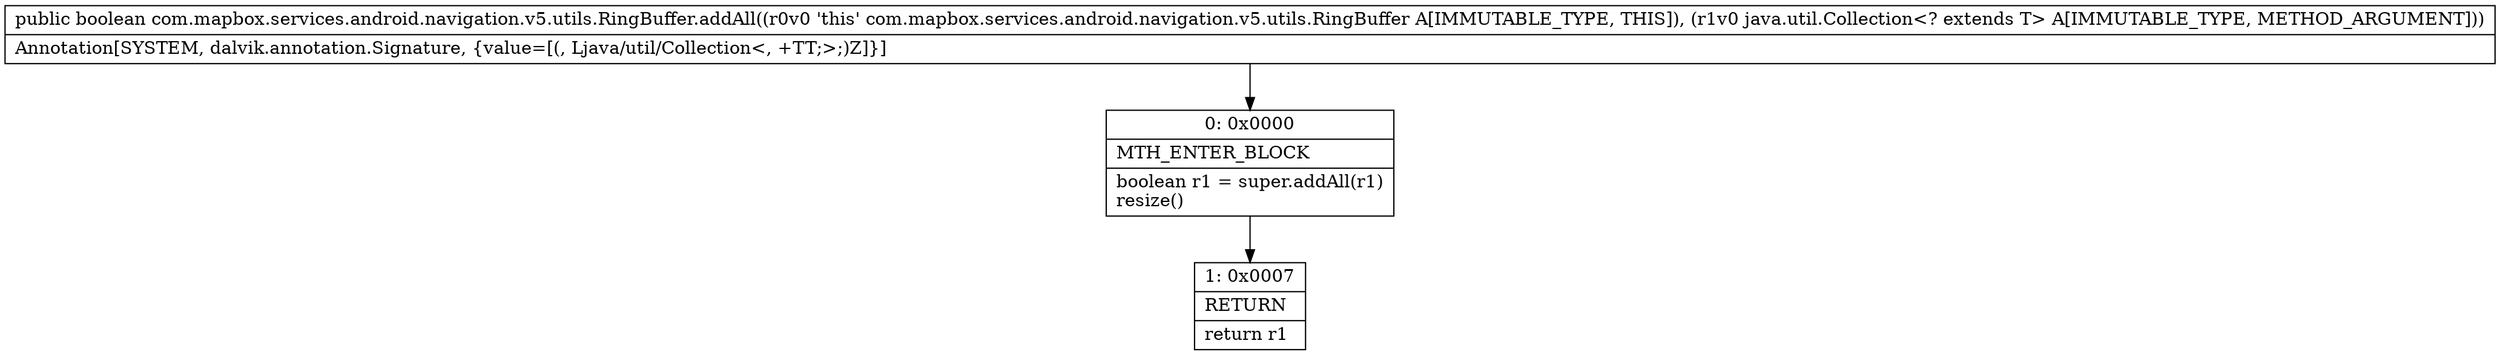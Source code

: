 digraph "CFG forcom.mapbox.services.android.navigation.v5.utils.RingBuffer.addAll(Ljava\/util\/Collection;)Z" {
Node_0 [shape=record,label="{0\:\ 0x0000|MTH_ENTER_BLOCK\l|boolean r1 = super.addAll(r1)\lresize()\l}"];
Node_1 [shape=record,label="{1\:\ 0x0007|RETURN\l|return r1\l}"];
MethodNode[shape=record,label="{public boolean com.mapbox.services.android.navigation.v5.utils.RingBuffer.addAll((r0v0 'this' com.mapbox.services.android.navigation.v5.utils.RingBuffer A[IMMUTABLE_TYPE, THIS]), (r1v0 java.util.Collection\<? extends T\> A[IMMUTABLE_TYPE, METHOD_ARGUMENT]))  | Annotation[SYSTEM, dalvik.annotation.Signature, \{value=[(, Ljava\/util\/Collection\<, +TT;\>;)Z]\}]\l}"];
MethodNode -> Node_0;
Node_0 -> Node_1;
}


